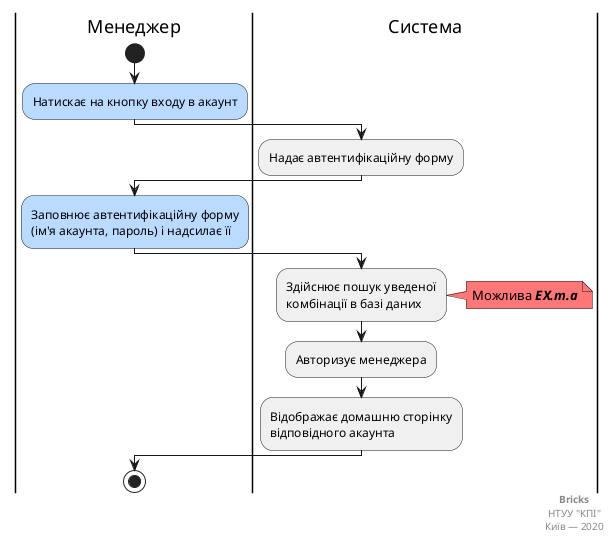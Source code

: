 @startuml

    |Менеджер|

        start;

        #bbdaff:Натискає на кнопку входу в акаунт;

    |Система|

        #f0f0f0:Надає автентифікаційну форму;
        
    |Менеджер|

        #bbdaff:Заповнює автентифікаційну форму
        (ім'я акаунта, пароль) і надсилає її;

    |Система|

        #f0f0f0:Здійснює пошук уведеної
        комбінації в базі даних;

        note right #f77
            Можлива <b><i>EX.m.a</i></b>
        end note

        #f0f0f0:Авторизує менеджера;

        #f0f0f0:Відображає домашню сторінку
        відповідного акаунта;

    |Менеджер|
    
        stop;

    right footer
        <b>Bricks</b>
        НТУУ "КПІ"
        Київ — 2020
    end footer

@enduml